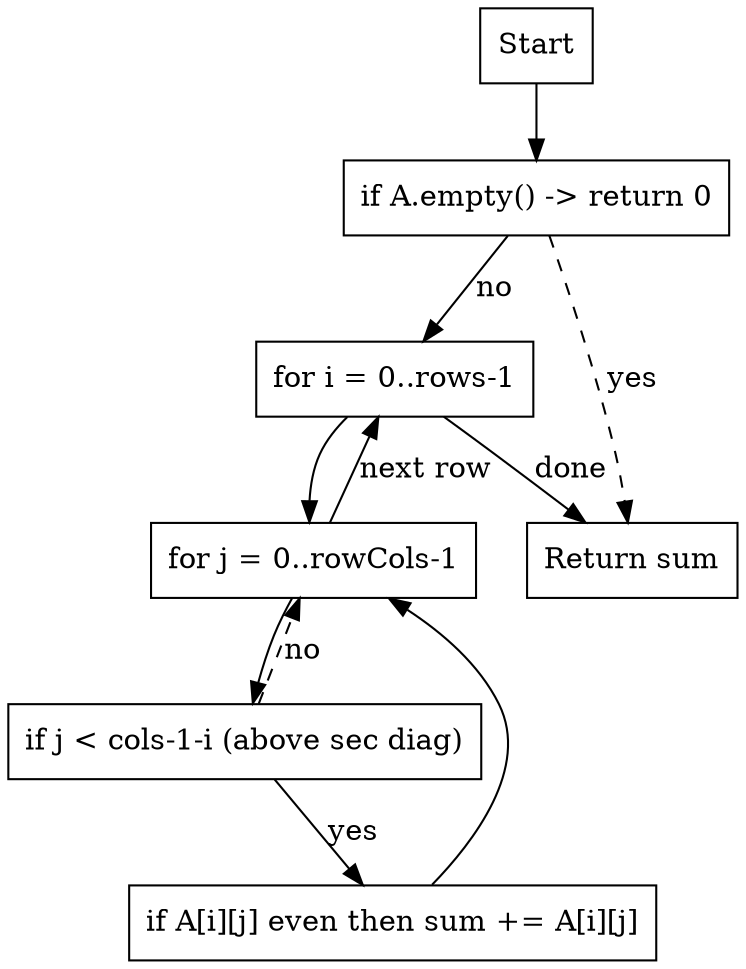 digraph SumEvenAbove_Clean {
  node [shape=box];
  Start [label="Start"];
  CheckEmpty [label="if A.empty() -> return 0"];
  ForI [label="for i = 0..rows-1"];
  ForJ [label="for j = 0..rowCols-1"];
  AboveSec [label="if j < cols-1-i (above sec diag)"];
  EvenCheck [label="if A[i][j] even then sum += A[i][j]"];
  End [label="Return sum"];
  Start -> CheckEmpty;
  CheckEmpty -> ForI [label="no"];
  CheckEmpty -> End [label="yes", style=dashed];
  ForI -> ForJ;
  ForJ -> AboveSec;
  AboveSec -> EvenCheck [label="yes"];
  AboveSec -> ForJ [label="no", style=dashed];
  EvenCheck -> ForJ;
  ForJ -> ForI [label="next row"];
  ForI -> End [label="done"];
}
